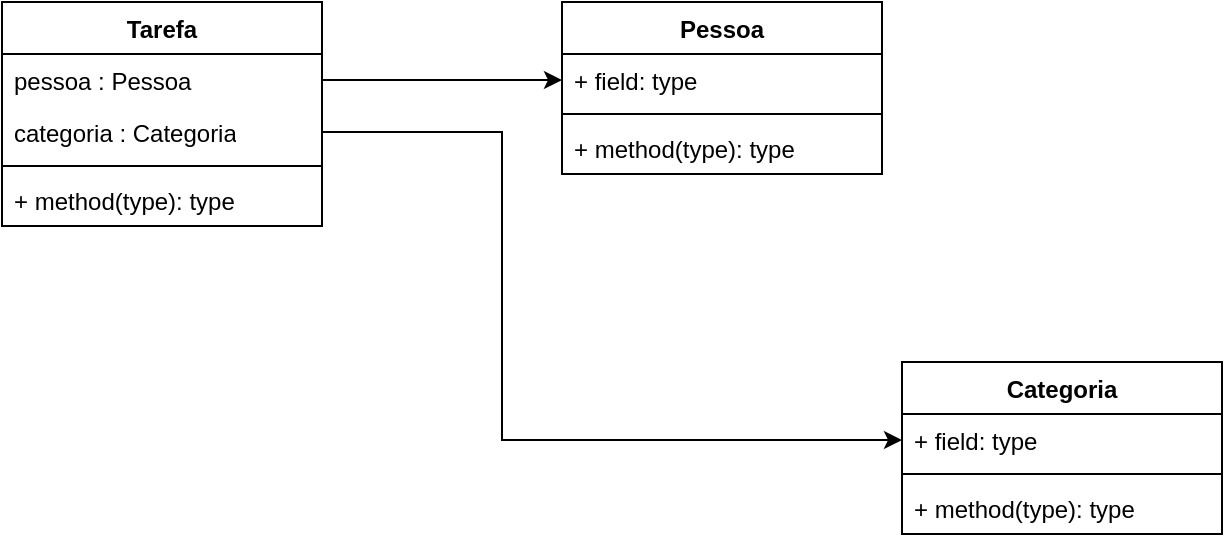 <mxfile version="21.1.1" type="github">
  <diagram id="C5RBs43oDa-KdzZeNtuy" name="Page-1">
    <mxGraphModel dx="2017" dy="1148" grid="1" gridSize="10" guides="1" tooltips="1" connect="1" arrows="1" fold="1" page="1" pageScale="1" pageWidth="827" pageHeight="1169" math="0" shadow="0">
      <root>
        <mxCell id="WIyWlLk6GJQsqaUBKTNV-0" />
        <mxCell id="WIyWlLk6GJQsqaUBKTNV-1" parent="WIyWlLk6GJQsqaUBKTNV-0" />
        <mxCell id="WsqALOnuxplAs5r9_J2T-0" value="Tarefa" style="swimlane;fontStyle=1;align=center;verticalAlign=top;childLayout=stackLayout;horizontal=1;startSize=26;horizontalStack=0;resizeParent=1;resizeParentMax=0;resizeLast=0;collapsible=1;marginBottom=0;whiteSpace=wrap;html=1;" parent="WIyWlLk6GJQsqaUBKTNV-1" vertex="1">
          <mxGeometry x="140" y="270" width="160" height="112" as="geometry" />
        </mxCell>
        <mxCell id="WsqALOnuxplAs5r9_J2T-1" value="pessoa : Pessoa" style="text;strokeColor=none;fillColor=none;align=left;verticalAlign=top;spacingLeft=4;spacingRight=4;overflow=hidden;rotatable=0;points=[[0,0.5],[1,0.5]];portConstraint=eastwest;whiteSpace=wrap;html=1;" parent="WsqALOnuxplAs5r9_J2T-0" vertex="1">
          <mxGeometry y="26" width="160" height="26" as="geometry" />
        </mxCell>
        <mxCell id="WsqALOnuxplAs5r9_J2T-14" value="categoria : Categoria" style="text;strokeColor=none;fillColor=none;align=left;verticalAlign=top;spacingLeft=4;spacingRight=4;overflow=hidden;rotatable=0;points=[[0,0.5],[1,0.5]];portConstraint=eastwest;whiteSpace=wrap;html=1;" parent="WsqALOnuxplAs5r9_J2T-0" vertex="1">
          <mxGeometry y="52" width="160" height="26" as="geometry" />
        </mxCell>
        <mxCell id="WsqALOnuxplAs5r9_J2T-2" value="" style="line;strokeWidth=1;fillColor=none;align=left;verticalAlign=middle;spacingTop=-1;spacingLeft=3;spacingRight=3;rotatable=0;labelPosition=right;points=[];portConstraint=eastwest;strokeColor=inherit;" parent="WsqALOnuxplAs5r9_J2T-0" vertex="1">
          <mxGeometry y="78" width="160" height="8" as="geometry" />
        </mxCell>
        <mxCell id="WsqALOnuxplAs5r9_J2T-3" value="+ method(type): type" style="text;strokeColor=none;fillColor=none;align=left;verticalAlign=top;spacingLeft=4;spacingRight=4;overflow=hidden;rotatable=0;points=[[0,0.5],[1,0.5]];portConstraint=eastwest;whiteSpace=wrap;html=1;" parent="WsqALOnuxplAs5r9_J2T-0" vertex="1">
          <mxGeometry y="86" width="160" height="26" as="geometry" />
        </mxCell>
        <mxCell id="WsqALOnuxplAs5r9_J2T-4" value="Pessoa" style="swimlane;fontStyle=1;align=center;verticalAlign=top;childLayout=stackLayout;horizontal=1;startSize=26;horizontalStack=0;resizeParent=1;resizeParentMax=0;resizeLast=0;collapsible=1;marginBottom=0;whiteSpace=wrap;html=1;" parent="WIyWlLk6GJQsqaUBKTNV-1" vertex="1">
          <mxGeometry x="420" y="270" width="160" height="86" as="geometry" />
        </mxCell>
        <mxCell id="WsqALOnuxplAs5r9_J2T-5" value="+ field: type" style="text;strokeColor=none;fillColor=none;align=left;verticalAlign=top;spacingLeft=4;spacingRight=4;overflow=hidden;rotatable=0;points=[[0,0.5],[1,0.5]];portConstraint=eastwest;whiteSpace=wrap;html=1;" parent="WsqALOnuxplAs5r9_J2T-4" vertex="1">
          <mxGeometry y="26" width="160" height="26" as="geometry" />
        </mxCell>
        <mxCell id="WsqALOnuxplAs5r9_J2T-6" value="" style="line;strokeWidth=1;fillColor=none;align=left;verticalAlign=middle;spacingTop=-1;spacingLeft=3;spacingRight=3;rotatable=0;labelPosition=right;points=[];portConstraint=eastwest;strokeColor=inherit;" parent="WsqALOnuxplAs5r9_J2T-4" vertex="1">
          <mxGeometry y="52" width="160" height="8" as="geometry" />
        </mxCell>
        <mxCell id="WsqALOnuxplAs5r9_J2T-7" value="+ method(type): type" style="text;strokeColor=none;fillColor=none;align=left;verticalAlign=top;spacingLeft=4;spacingRight=4;overflow=hidden;rotatable=0;points=[[0,0.5],[1,0.5]];portConstraint=eastwest;whiteSpace=wrap;html=1;" parent="WsqALOnuxplAs5r9_J2T-4" vertex="1">
          <mxGeometry y="60" width="160" height="26" as="geometry" />
        </mxCell>
        <mxCell id="WsqALOnuxplAs5r9_J2T-8" style="edgeStyle=orthogonalEdgeStyle;rounded=0;orthogonalLoop=1;jettySize=auto;html=1;exitX=1;exitY=0.5;exitDx=0;exitDy=0;" parent="WIyWlLk6GJQsqaUBKTNV-1" source="WsqALOnuxplAs5r9_J2T-1" target="WsqALOnuxplAs5r9_J2T-5" edge="1">
          <mxGeometry relative="1" as="geometry" />
        </mxCell>
        <mxCell id="WsqALOnuxplAs5r9_J2T-10" value="Categoria" style="swimlane;fontStyle=1;align=center;verticalAlign=top;childLayout=stackLayout;horizontal=1;startSize=26;horizontalStack=0;resizeParent=1;resizeParentMax=0;resizeLast=0;collapsible=1;marginBottom=0;whiteSpace=wrap;html=1;" parent="WIyWlLk6GJQsqaUBKTNV-1" vertex="1">
          <mxGeometry x="590" y="450" width="160" height="86" as="geometry" />
        </mxCell>
        <mxCell id="WsqALOnuxplAs5r9_J2T-11" value="+ field: type" style="text;strokeColor=none;fillColor=none;align=left;verticalAlign=top;spacingLeft=4;spacingRight=4;overflow=hidden;rotatable=0;points=[[0,0.5],[1,0.5]];portConstraint=eastwest;whiteSpace=wrap;html=1;" parent="WsqALOnuxplAs5r9_J2T-10" vertex="1">
          <mxGeometry y="26" width="160" height="26" as="geometry" />
        </mxCell>
        <mxCell id="WsqALOnuxplAs5r9_J2T-12" value="" style="line;strokeWidth=1;fillColor=none;align=left;verticalAlign=middle;spacingTop=-1;spacingLeft=3;spacingRight=3;rotatable=0;labelPosition=right;points=[];portConstraint=eastwest;strokeColor=inherit;" parent="WsqALOnuxplAs5r9_J2T-10" vertex="1">
          <mxGeometry y="52" width="160" height="8" as="geometry" />
        </mxCell>
        <mxCell id="WsqALOnuxplAs5r9_J2T-13" value="+ method(type): type" style="text;strokeColor=none;fillColor=none;align=left;verticalAlign=top;spacingLeft=4;spacingRight=4;overflow=hidden;rotatable=0;points=[[0,0.5],[1,0.5]];portConstraint=eastwest;whiteSpace=wrap;html=1;" parent="WsqALOnuxplAs5r9_J2T-10" vertex="1">
          <mxGeometry y="60" width="160" height="26" as="geometry" />
        </mxCell>
        <mxCell id="WsqALOnuxplAs5r9_J2T-15" style="edgeStyle=orthogonalEdgeStyle;rounded=0;orthogonalLoop=1;jettySize=auto;html=1;exitX=1;exitY=0.5;exitDx=0;exitDy=0;entryX=0;entryY=0.5;entryDx=0;entryDy=0;" parent="WIyWlLk6GJQsqaUBKTNV-1" source="WsqALOnuxplAs5r9_J2T-14" target="WsqALOnuxplAs5r9_J2T-11" edge="1">
          <mxGeometry relative="1" as="geometry">
            <Array as="points">
              <mxPoint x="390" y="335" />
              <mxPoint x="390" y="489" />
            </Array>
          </mxGeometry>
        </mxCell>
      </root>
    </mxGraphModel>
  </diagram>
</mxfile>
